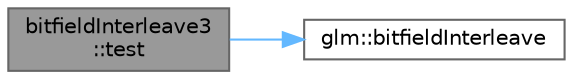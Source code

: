 digraph "bitfieldInterleave3::test"
{
 // LATEX_PDF_SIZE
  bgcolor="transparent";
  edge [fontname=Helvetica,fontsize=10,labelfontname=Helvetica,labelfontsize=10];
  node [fontname=Helvetica,fontsize=10,shape=box,height=0.2,width=0.4];
  rankdir="LR";
  Node1 [id="Node000001",label="bitfieldInterleave3\l::test",height=0.2,width=0.4,color="gray40", fillcolor="grey60", style="filled", fontcolor="black",tooltip=" "];
  Node1 -> Node2 [id="edge3_Node000001_Node000002",color="steelblue1",style="solid",tooltip=" "];
  Node2 [id="Node000002",label="glm::bitfieldInterleave",height=0.2,width=0.4,color="grey40", fillcolor="white", style="filled",URL="$group__gtc__bitfield.html#ga479134317bc95d99f2b2e235d3db287b",tooltip=" "];
}
